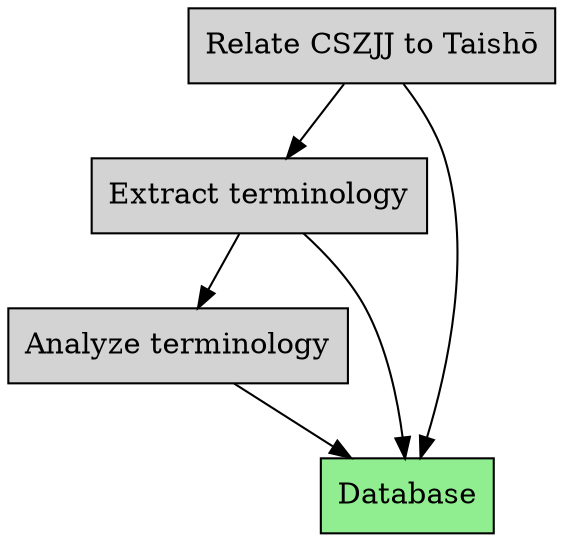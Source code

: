 digraph D {

  Relate [shape=box, fillcolor=lightgrey, style=filled, label="Relate CSZJJ to Taishō"]
  Extract [shape=box, fillcolor=lightgrey, style=filled, label="Extract terminology"]
  Analyze [shape=box, fillcolor=lightgrey, style=filled, label="Analyze terminology"]
  Database [shape=box, fillcolor=lightgreen, style=filled, label="Database"]

  Relate -> Extract
  Extract -> Analyze
  Relate -> Database
  Extract -> Database
  Analyze -> Database
}
